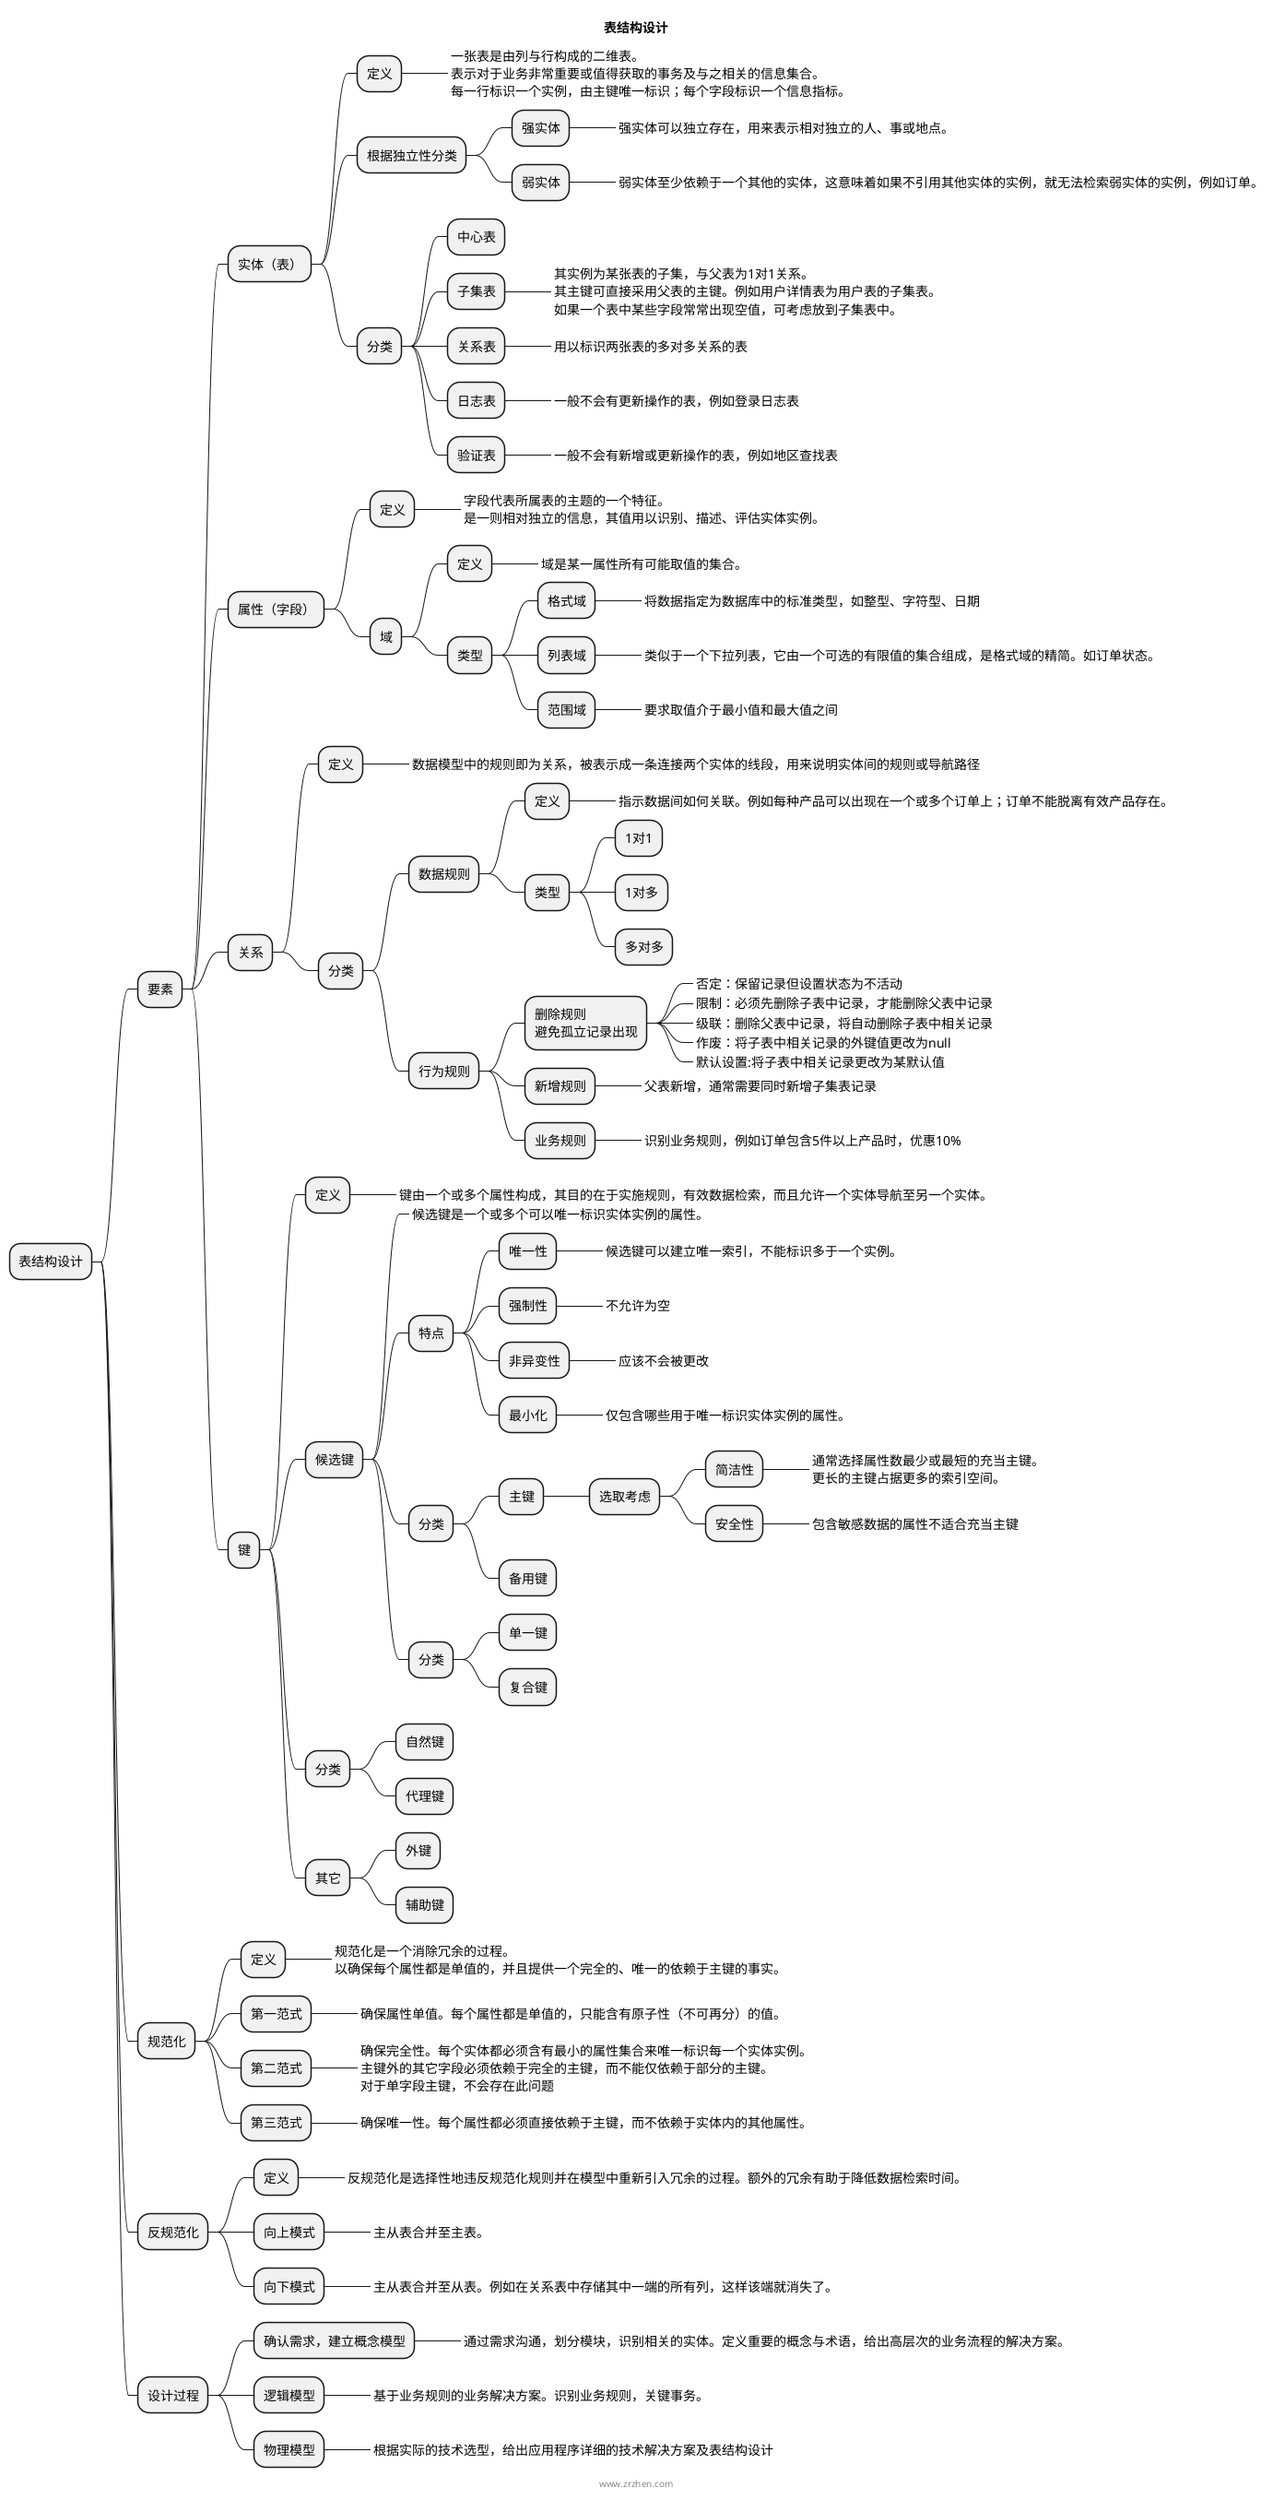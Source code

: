 @startmindmap

title 表结构设计
* 表结构设计
** 要素

*** 实体（表）
**** 定义
*****_ 一张表是由列与行构成的二维表。\n表示对于业务非常重要或值得获取的事务及与之相关的信息集合。\n每一行标识一个实例，由主键唯一标识；每个字段标识一个信息指标。
**** 根据独立性分类
***** 强实体
******_ 强实体可以独立存在，用来表示相对独立的人、事或地点。
***** 弱实体
******_ 弱实体至少依赖于一个其他的实体，这意味着如果不引用其他实体的实例，就无法检索弱实体的实例，例如订单。
**** 分类
***** 中心表
***** 子集表
******_ 其实例为某张表的子集，与父表为1对1关系。\n其主键可直接采用父表的主键。例如用户详情表为用户表的子集表。\n如果一个表中某些字段常常出现空值，可考虑放到子集表中。
***** 关系表
******_ 用以标识两张表的多对多关系的表
***** 日志表
******_ 一般不会有更新操作的表，例如登录日志表
***** 验证表
******_ 一般不会有新增或更新操作的表，例如地区查找表

*** 属性（字段）
**** 定义
*****_ 字段代表所属表的主题的一个特征。\n是一则相对独立的信息，其值用以识别、描述、评估实体实例。
**** 域
***** 定义
******_ 域是某一属性所有可能取值的集合。
***** 类型
****** 格式域
*******_ 将数据指定为数据库中的标准类型，如整型、字符型、日期
****** 列表域
*******_ 类似于一个下拉列表，它由一个可选的有限值的集合组成，是格式域的精简。如订单状态。
****** 范围域
*******_ 要求取值介于最小值和最大值之间

*** 关系
**** 定义
*****_ 数据模型中的规则即为关系，被表示成一条连接两个实体的线段，用来说明实体间的规则或导航路径
**** 分类
***** 数据规则
****** 定义
*******_ 指示数据间如何关联。例如每种产品可以出现在一个或多个订单上；订单不能脱离有效产品存在。
****** 类型
******* 1对1
******* 1对多
******* 多对多
***** 行为规则
****** 删除规则\n避免孤立记录出现
*******_ 否定：保留记录但设置状态为不活动
*******_ 限制：必须先删除子表中记录，才能删除父表中记录
*******_ 级联：删除父表中记录，将自动删除子表中相关记录
*******_ 作废：将子表中相关记录的外键值更改为null
*******_ 默认设置:将子表中相关记录更改为某默认值
****** 新增规则
*******_ 父表新增，通常需要同时新增子集表记录
****** 业务规则
*******_ 识别业务规则，例如订单包含5件以上产品时，优惠10%

*** 键
**** 定义
*****_ 键由一个或多个属性构成，其目的在于实施规则，有效数据检索，而且允许一个实体导航至另一个实体。
**** 候选键
*****_ 候选键是一个或多个可以唯一标识实体实例的属性。
***** 特点
****** 唯一性
*******_ 候选键可以建立唯一索引，不能标识多于一个实例。
****** 强制性
*******_ 不允许为空
****** 非异变性
*******_ 应该不会被更改
****** 最小化
*******_ 仅包含哪些用于唯一标识实体实例的属性。
***** 分类
****** 主键
******* 选取考虑
******** 简洁性
*********_ 通常选择属性数最少或最短的充当主键。\n更长的主键占据更多的索引空间。
******** 安全性
*********_ 包含敏感数据的属性不适合充当主键
****** 备用键
***** 分类
****** 单一键
****** 复合键
**** 分类
***** 自然键
***** 代理键
**** 其它
***** 外键
***** 辅助键

** 规范化
*** 定义
****_ 规范化是一个消除冗余的过程。\n以确保每个属性都是单值的，并且提供一个完全的、唯一的依赖于主键的事实。
*** 第一范式
****_ 确保属性单值。每个属性都是单值的，只能含有原子性（不可再分）的值。
*** 第二范式
****_ 确保完全性。每个实体都必须含有最小的属性集合来唯一标识每一个实体实例。\n主键外的其它字段必须依赖于完全的主键，而不能仅依赖于部分的主键。\n对于单字段主键，不会存在此问题
*** 第三范式
****_ 确保唯一性。每个属性都必须直接依赖于主键，而不依赖于实体内的其他属性。

** 反规范化
*** 定义
****_ 反规范化是选择性地违反规范化规则并在模型中重新引入冗余的过程。额外的冗余有助于降低数据检索时间。
*** 向上模式
****_ 主从表合并至主表。
*** 向下模式
****_ 主从表合并至从表。例如在关系表中存储其中一端的所有列，这样该端就消失了。

** 设计过程
*** 确认需求，建立概念模型
****_ 通过需求沟通，划分模块，识别相关的实体。定义重要的概念与术语，给出高层次的业务流程的解决方案。
*** 逻辑模型
****_ 基于业务规则的业务解决方案。识别业务规则，关键事务。
*** 物理模型
****_ 根据实际的技术选型，给出应用程序详细的技术解决方案及表结构设计


footer www.zrzhen.com
@endmindmap